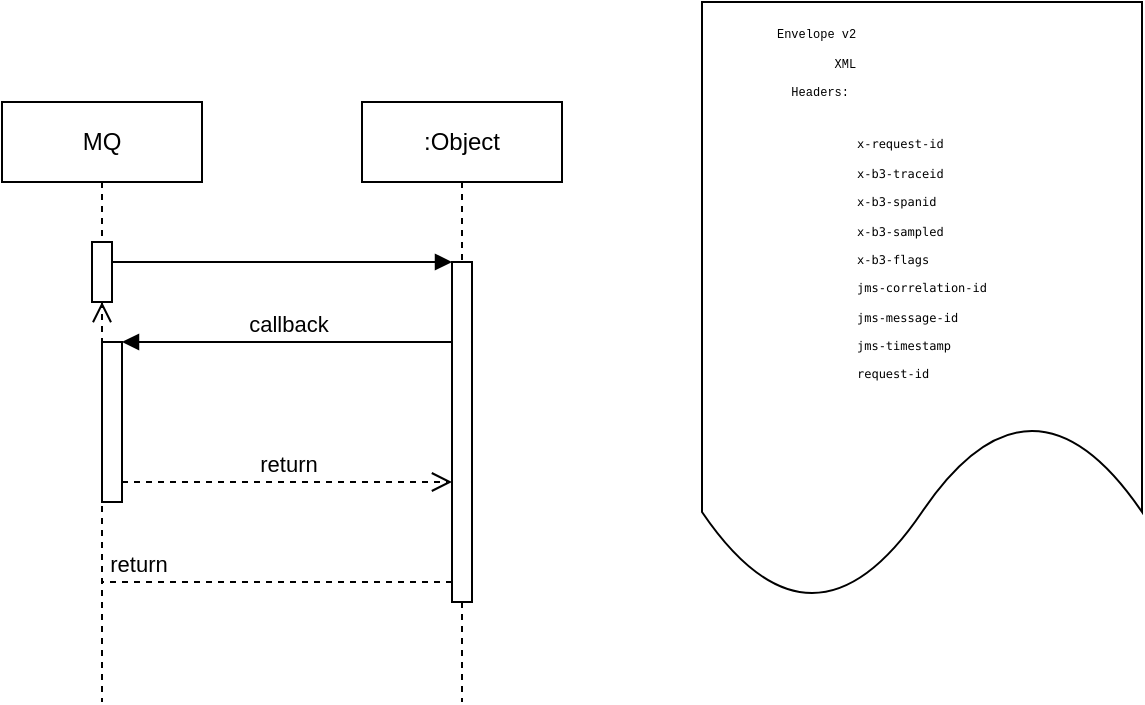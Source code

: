 <mxfile version="23.1.1" type="github">
  <diagram name="Page-1" id="2YBvvXClWsGukQMizWep">
    <mxGraphModel dx="953" dy="1636" grid="1" gridSize="10" guides="1" tooltips="1" connect="1" arrows="1" fold="1" page="1" pageScale="1" pageWidth="850" pageHeight="1100" math="0" shadow="0">
      <root>
        <mxCell id="0" />
        <mxCell id="1" parent="0" />
        <mxCell id="aM9ryv3xv72pqoxQDRHE-1" value="MQ" style="shape=umlLifeline;perimeter=lifelinePerimeter;whiteSpace=wrap;html=1;container=0;dropTarget=0;collapsible=0;recursiveResize=0;outlineConnect=0;portConstraint=eastwest;newEdgeStyle={&quot;edgeStyle&quot;:&quot;elbowEdgeStyle&quot;,&quot;elbow&quot;:&quot;vertical&quot;,&quot;curved&quot;:0,&quot;rounded&quot;:0};" parent="1" vertex="1">
          <mxGeometry x="40" y="40" width="100" height="300" as="geometry" />
        </mxCell>
        <mxCell id="aM9ryv3xv72pqoxQDRHE-2" value="" style="html=1;points=[];perimeter=orthogonalPerimeter;outlineConnect=0;targetShapes=umlLifeline;portConstraint=eastwest;newEdgeStyle={&quot;edgeStyle&quot;:&quot;elbowEdgeStyle&quot;,&quot;elbow&quot;:&quot;vertical&quot;,&quot;curved&quot;:0,&quot;rounded&quot;:0};" parent="aM9ryv3xv72pqoxQDRHE-1" vertex="1">
          <mxGeometry x="45" y="70" width="10" height="30" as="geometry" />
        </mxCell>
        <mxCell id="aM9ryv3xv72pqoxQDRHE-4" value="" style="html=1;points=[];perimeter=orthogonalPerimeter;outlineConnect=0;targetShapes=umlLifeline;portConstraint=eastwest;newEdgeStyle={&quot;edgeStyle&quot;:&quot;elbowEdgeStyle&quot;,&quot;elbow&quot;:&quot;vertical&quot;,&quot;curved&quot;:0,&quot;rounded&quot;:0};" parent="aM9ryv3xv72pqoxQDRHE-1" vertex="1">
          <mxGeometry x="50" y="120" width="10" height="80" as="geometry" />
        </mxCell>
        <mxCell id="aM9ryv3xv72pqoxQDRHE-5" value=":Object" style="shape=umlLifeline;perimeter=lifelinePerimeter;whiteSpace=wrap;html=1;container=0;dropTarget=0;collapsible=0;recursiveResize=0;outlineConnect=0;portConstraint=eastwest;newEdgeStyle={&quot;edgeStyle&quot;:&quot;elbowEdgeStyle&quot;,&quot;elbow&quot;:&quot;vertical&quot;,&quot;curved&quot;:0,&quot;rounded&quot;:0};" parent="1" vertex="1">
          <mxGeometry x="220" y="40" width="100" height="300" as="geometry" />
        </mxCell>
        <mxCell id="aM9ryv3xv72pqoxQDRHE-6" value="" style="html=1;points=[];perimeter=orthogonalPerimeter;outlineConnect=0;targetShapes=umlLifeline;portConstraint=eastwest;newEdgeStyle={&quot;edgeStyle&quot;:&quot;elbowEdgeStyle&quot;,&quot;elbow&quot;:&quot;vertical&quot;,&quot;curved&quot;:0,&quot;rounded&quot;:0};" parent="aM9ryv3xv72pqoxQDRHE-5" vertex="1">
          <mxGeometry x="45" y="80" width="10" height="170" as="geometry" />
        </mxCell>
        <mxCell id="aM9ryv3xv72pqoxQDRHE-7" value="" style="html=1;verticalAlign=bottom;endArrow=block;edgeStyle=elbowEdgeStyle;elbow=vertical;curved=0;rounded=0;" parent="1" source="aM9ryv3xv72pqoxQDRHE-2" target="aM9ryv3xv72pqoxQDRHE-6" edge="1">
          <mxGeometry x="0.003" relative="1" as="geometry">
            <mxPoint x="195" y="130" as="sourcePoint" />
            <Array as="points">
              <mxPoint x="180" y="120" />
            </Array>
            <mxPoint as="offset" />
          </mxGeometry>
        </mxCell>
        <mxCell id="aM9ryv3xv72pqoxQDRHE-8" value="return" style="html=1;verticalAlign=bottom;endArrow=open;dashed=1;endSize=8;edgeStyle=elbowEdgeStyle;elbow=vertical;curved=0;rounded=0;" parent="1" source="aM9ryv3xv72pqoxQDRHE-6" target="aM9ryv3xv72pqoxQDRHE-2" edge="1">
          <mxGeometry relative="1" as="geometry">
            <mxPoint x="195" y="205" as="targetPoint" />
            <Array as="points">
              <mxPoint x="190" y="280" />
            </Array>
          </mxGeometry>
        </mxCell>
        <mxCell id="aM9ryv3xv72pqoxQDRHE-9" value="callback" style="html=1;verticalAlign=bottom;endArrow=block;edgeStyle=elbowEdgeStyle;elbow=vertical;curved=0;rounded=0;" parent="1" source="aM9ryv3xv72pqoxQDRHE-6" target="aM9ryv3xv72pqoxQDRHE-4" edge="1">
          <mxGeometry relative="1" as="geometry">
            <mxPoint x="175" y="160" as="sourcePoint" />
            <Array as="points">
              <mxPoint x="190" y="160" />
            </Array>
          </mxGeometry>
        </mxCell>
        <mxCell id="aM9ryv3xv72pqoxQDRHE-10" value="return" style="html=1;verticalAlign=bottom;endArrow=open;dashed=1;endSize=8;edgeStyle=elbowEdgeStyle;elbow=vertical;curved=0;rounded=0;" parent="1" source="aM9ryv3xv72pqoxQDRHE-4" target="aM9ryv3xv72pqoxQDRHE-6" edge="1">
          <mxGeometry relative="1" as="geometry">
            <mxPoint x="175" y="235" as="targetPoint" />
            <Array as="points">
              <mxPoint x="180" y="230" />
            </Array>
          </mxGeometry>
        </mxCell>
        <mxCell id="9v6FqVGq-6nJZpOKNjzK-1" value="&lt;div align=&quot;left&quot;&gt;&lt;font face=&quot;Courier New&quot; style=&quot;font-size: 6px;&quot;&gt;Envelope v2&lt;br&gt;&lt;/font&gt;&lt;/div&gt;&lt;div align=&quot;left&quot;&gt;&lt;font face=&quot;Courier New&quot; style=&quot;font-size: 6px;&quot;&gt;&lt;span style=&quot;white-space: pre;&quot;&gt;&#x9;&lt;/span&gt;XML &lt;br&gt;&lt;/font&gt;&lt;/div&gt;&lt;div align=&quot;left&quot;&gt;&lt;font face=&quot;Courier New&quot; style=&quot;font-size: 6px;&quot;&gt;&amp;nbsp; Headers: &lt;/font&gt;&lt;font face=&quot;5g5iSEYrFaISGpTEV1V_&quot; style=&quot;font-size: 6px;&quot;&gt;&lt;br&gt;&lt;/font&gt;&lt;/div&gt;&lt;blockquote&gt;&lt;div align=&quot;left&quot; title=&quot;Hint: double-click to select code&quot; class=&quot;container&quot;&gt;&lt;div class=&quot;line number1 index0 alt2&quot;&gt;&lt;font face=&quot;ShSiiK6hUvS0UJJPSRek&quot; style=&quot;font-size: 6px;&quot;&gt;&lt;code class=&quot;java plain&quot;&gt;x-request-id&lt;/code&gt;&lt;/font&gt;&lt;/div&gt;&lt;div class=&quot;line number2 index1 alt1&quot;&gt;&lt;font face=&quot;ShSiiK6hUvS0UJJPSRek&quot; style=&quot;font-size: 6px;&quot;&gt;&lt;code class=&quot;java plain&quot;&gt;x-b3-traceid&lt;/code&gt;&lt;/font&gt;&lt;/div&gt;&lt;div class=&quot;line number3 index2 alt2&quot;&gt;&lt;font face=&quot;ShSiiK6hUvS0UJJPSRek&quot; style=&quot;font-size: 6px;&quot;&gt;&lt;code class=&quot;java plain&quot;&gt;x-b3-spanid&lt;/code&gt;&lt;/font&gt;&lt;/div&gt;&lt;div class=&quot;line number4 index3 alt1&quot;&gt;&lt;font face=&quot;ShSiiK6hUvS0UJJPSRek&quot; style=&quot;font-size: 6px;&quot;&gt;&lt;code class=&quot;java plain&quot;&gt;x-b3-sampled&lt;/code&gt;&lt;/font&gt;&lt;/div&gt;&lt;div class=&quot;line number5 index4 alt2&quot;&gt;&lt;font face=&quot;ShSiiK6hUvS0UJJPSRek&quot; style=&quot;font-size: 6px;&quot;&gt;&lt;code class=&quot;java plain&quot;&gt;x-b3-flags&lt;/code&gt;&lt;/font&gt;&lt;/div&gt;&lt;div class=&quot;line number6 index5 alt1&quot;&gt;&lt;font face=&quot;ShSiiK6hUvS0UJJPSRek&quot; style=&quot;font-size: 6px;&quot;&gt;&lt;code class=&quot;java plain&quot;&gt;jms-correlation-id&lt;/code&gt;&lt;/font&gt;&lt;/div&gt;&lt;div class=&quot;line number7 index6 alt2&quot;&gt;&lt;font face=&quot;ShSiiK6hUvS0UJJPSRek&quot; style=&quot;font-size: 6px;&quot;&gt;&lt;code class=&quot;java plain&quot;&gt;jms-message-id&lt;/code&gt;&lt;/font&gt;&lt;/div&gt;&lt;div class=&quot;line number8 index7 alt1&quot;&gt;&lt;font face=&quot;ShSiiK6hUvS0UJJPSRek&quot; style=&quot;font-size: 6px;&quot;&gt;&lt;code class=&quot;java plain&quot;&gt;jms-timestamp&lt;/code&gt;&lt;/font&gt;&lt;/div&gt;&lt;div class=&quot;line number9 index8 alt2&quot;&gt;&lt;font face=&quot;ShSiiK6hUvS0UJJPSRek&quot; style=&quot;font-size: 6px;&quot;&gt;&lt;code class=&quot;java plain&quot;&gt;request-id&lt;/code&gt;&lt;/font&gt;&lt;/div&gt;&lt;/div&gt;&lt;/blockquote&gt;" style="shape=document;whiteSpace=wrap;html=1;boundedLbl=1;" vertex="1" parent="1">
          <mxGeometry x="390" y="-10" width="220" height="300" as="geometry" />
        </mxCell>
      </root>
    </mxGraphModel>
  </diagram>
</mxfile>
